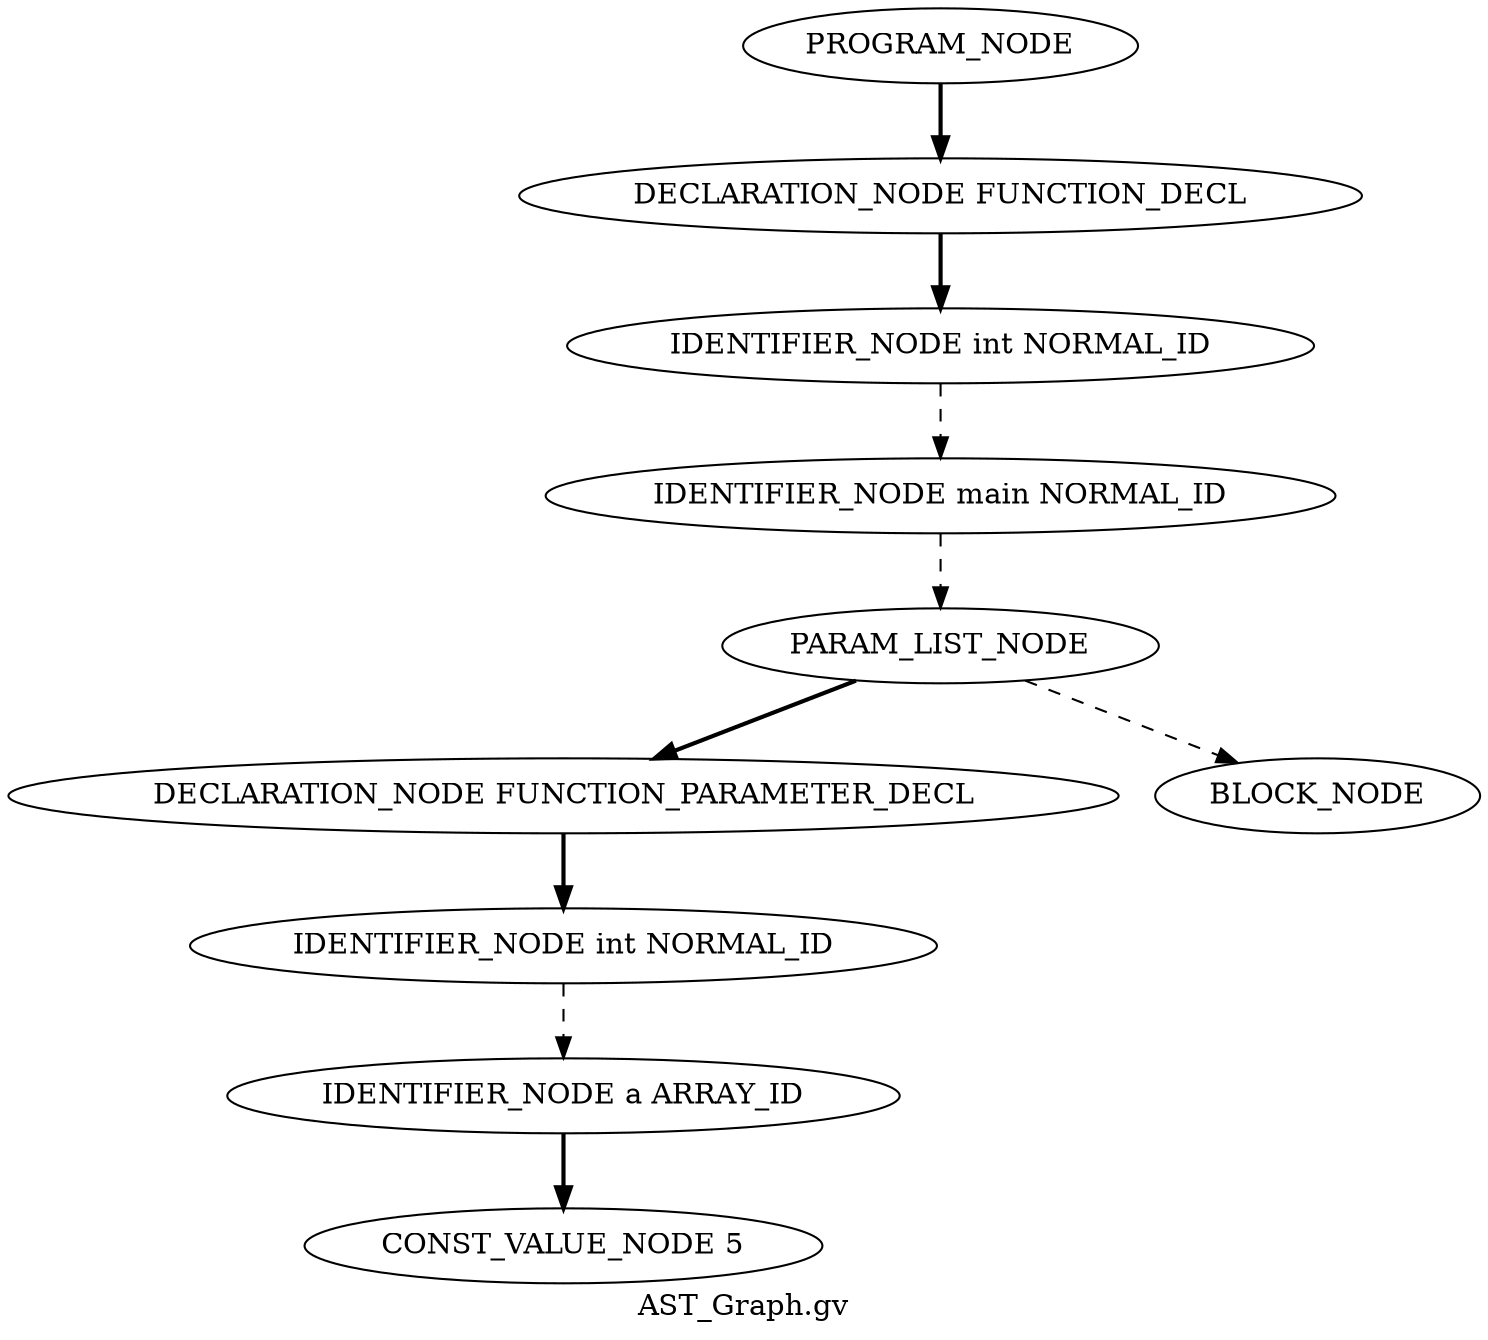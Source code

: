 Digraph AST
{
label = "AST_Graph.gv"
node0 [label ="PROGRAM_NODE"]
node1 [label ="DECLARATION_NODE FUNCTION_DECL"]
node2 [label ="IDENTIFIER_NODE int NORMAL_ID"]
node3 [label ="IDENTIFIER_NODE main NORMAL_ID"]
node4 [label ="PARAM_LIST_NODE"]
node5 [label ="DECLARATION_NODE FUNCTION_PARAMETER_DECL"]
node6 [label ="IDENTIFIER_NODE int NORMAL_ID"]
node7 [label ="IDENTIFIER_NODE a ARRAY_ID"]
node8 [label ="CONST_VALUE_NODE 5"]
node7 -> node8 [style = bold]
node6 -> node7 [style = dashed]
node5 -> node6 [style = bold]
node4 -> node5 [style = bold]
node9 [label ="BLOCK_NODE"]
node4 -> node9 [style = dashed]
node3 -> node4 [style = dashed]
node2 -> node3 [style = dashed]
node1 -> node2 [style = bold]
node0 -> node1 [style = bold]
}
